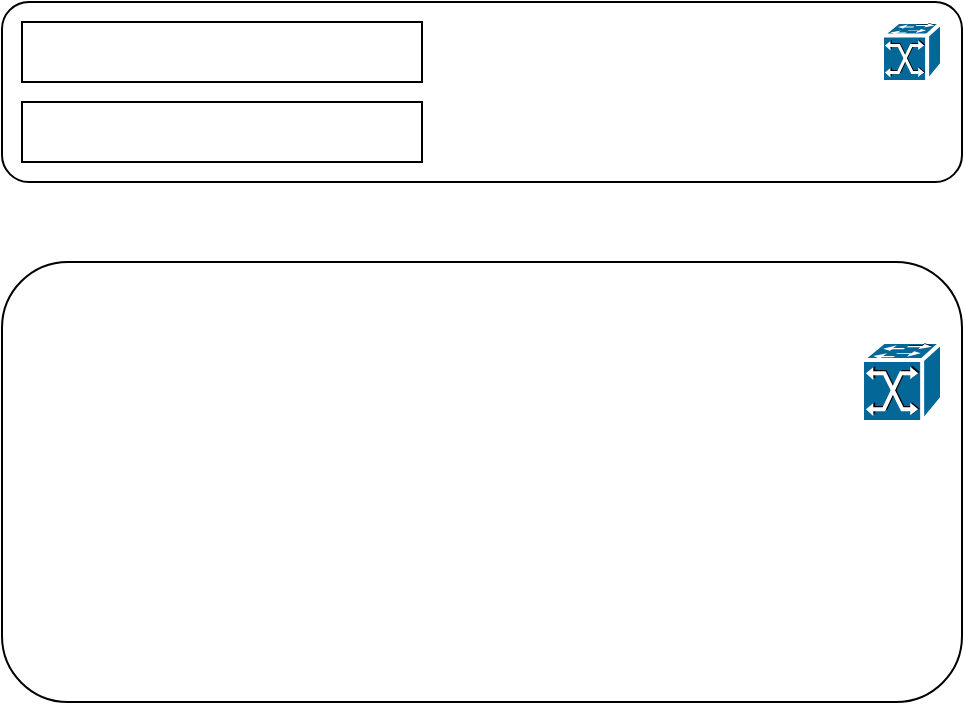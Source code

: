 <mxfile version="27.2.0">
  <diagram name="Page-1" id="1pzq0b7cTsPI9foyDski">
    <mxGraphModel dx="979" dy="467" grid="1" gridSize="10" guides="1" tooltips="1" connect="1" arrows="1" fold="1" page="1" pageScale="1" pageWidth="850" pageHeight="1100" math="0" shadow="0">
      <root>
        <mxCell id="0" />
        <mxCell id="1" parent="0" />
        <mxCell id="z_BVboNfzT4I1Vo-alxG-1" value="" style="rounded=1;whiteSpace=wrap;html=1;" vertex="1" parent="1">
          <mxGeometry x="160" y="10" width="480" height="90" as="geometry" />
        </mxCell>
        <mxCell id="z_BVboNfzT4I1Vo-alxG-2" value="" style="rounded=1;whiteSpace=wrap;html=1;" vertex="1" parent="1">
          <mxGeometry x="160" y="140" width="480" height="220" as="geometry" />
        </mxCell>
        <mxCell id="z_BVboNfzT4I1Vo-alxG-3" value="" style="shape=mxgraph.cisco.switches.atm_fast_gigabit_etherswitch;sketch=0;html=1;pointerEvents=1;dashed=0;fillColor=#036897;strokeColor=#ffffff;strokeWidth=2;verticalLabelPosition=bottom;verticalAlign=top;align=center;outlineConnect=0;" vertex="1" parent="1">
          <mxGeometry x="600" y="20" width="30" height="30" as="geometry" />
        </mxCell>
        <mxCell id="z_BVboNfzT4I1Vo-alxG-4" value="" style="shape=mxgraph.cisco.switches.atm_fast_gigabit_etherswitch;sketch=0;html=1;pointerEvents=1;dashed=0;fillColor=#036897;strokeColor=#ffffff;strokeWidth=2;verticalLabelPosition=bottom;verticalAlign=top;align=center;outlineConnect=0;" vertex="1" parent="1">
          <mxGeometry x="590" y="180" width="40" height="40" as="geometry" />
        </mxCell>
        <mxCell id="z_BVboNfzT4I1Vo-alxG-5" value="" style="rounded=0;whiteSpace=wrap;html=1;" vertex="1" parent="1">
          <mxGeometry x="170" y="20" width="200" height="30" as="geometry" />
        </mxCell>
        <mxCell id="z_BVboNfzT4I1Vo-alxG-6" value="" style="rounded=0;whiteSpace=wrap;html=1;" vertex="1" parent="1">
          <mxGeometry x="170" y="60" width="200" height="30" as="geometry" />
        </mxCell>
      </root>
    </mxGraphModel>
  </diagram>
</mxfile>
